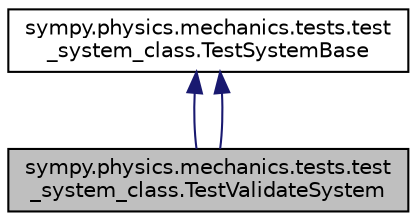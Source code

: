 digraph "sympy.physics.mechanics.tests.test_system_class.TestValidateSystem"
{
 // LATEX_PDF_SIZE
  edge [fontname="Helvetica",fontsize="10",labelfontname="Helvetica",labelfontsize="10"];
  node [fontname="Helvetica",fontsize="10",shape=record];
  Node1 [label="sympy.physics.mechanics.tests.test\l_system_class.TestValidateSystem",height=0.2,width=0.4,color="black", fillcolor="grey75", style="filled", fontcolor="black",tooltip=" "];
  Node2 -> Node1 [dir="back",color="midnightblue",fontsize="10",style="solid",fontname="Helvetica"];
  Node2 [label="sympy.physics.mechanics.tests.test\l_system_class.TestSystemBase",height=0.2,width=0.4,color="black", fillcolor="white", style="filled",URL="$classsympy_1_1physics_1_1mechanics_1_1tests_1_1test__system__class_1_1TestSystemBase.html",tooltip=" "];
  Node2 -> Node1 [dir="back",color="midnightblue",fontsize="10",style="solid",fontname="Helvetica"];
}
